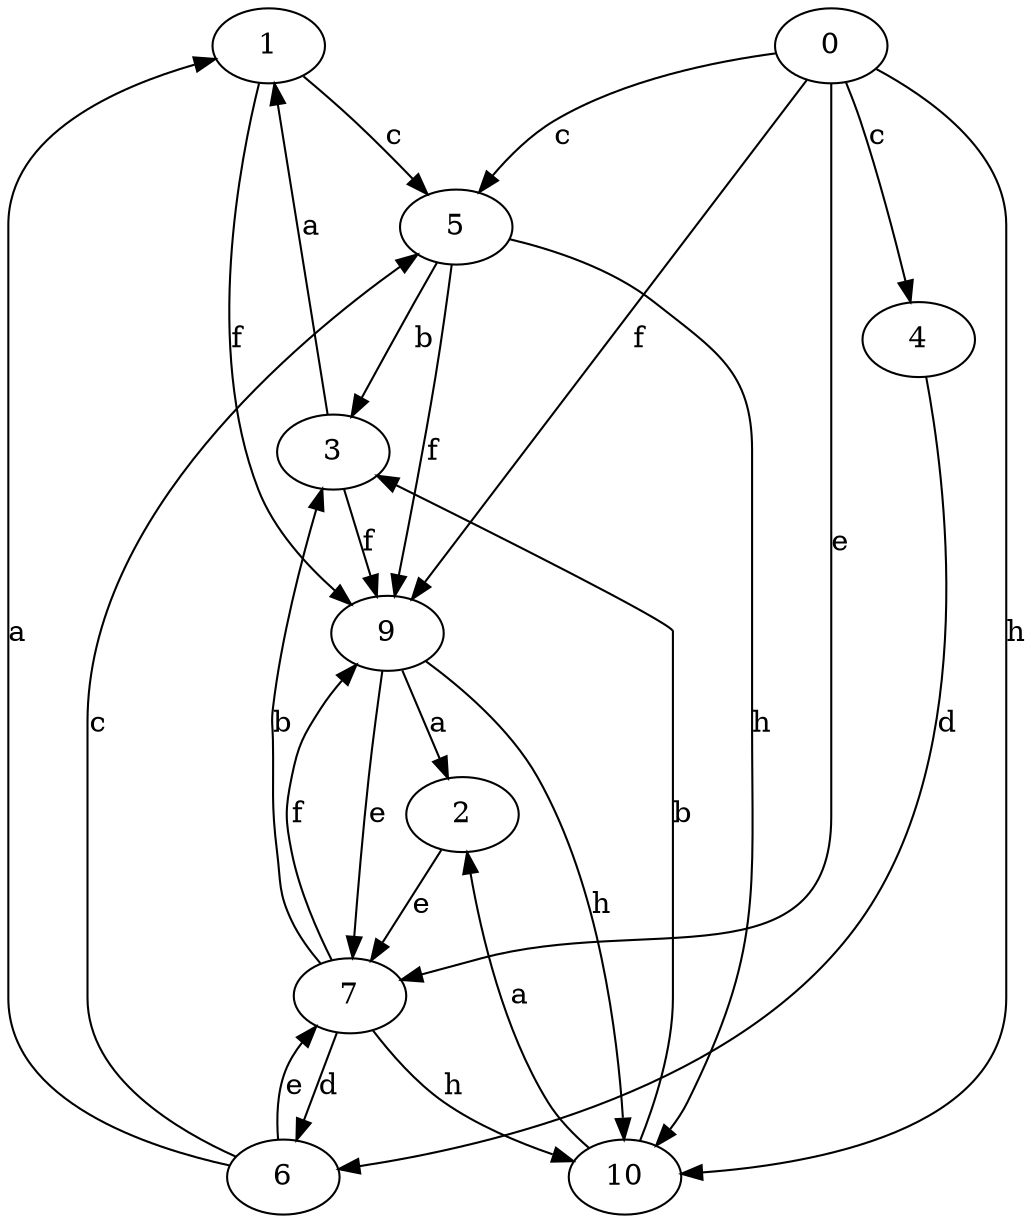 strict digraph  {
1;
2;
3;
4;
5;
6;
7;
0;
9;
10;
1 -> 5  [label=c];
1 -> 9  [label=f];
2 -> 7  [label=e];
3 -> 1  [label=a];
3 -> 9  [label=f];
4 -> 6  [label=d];
5 -> 3  [label=b];
5 -> 9  [label=f];
5 -> 10  [label=h];
6 -> 1  [label=a];
6 -> 5  [label=c];
6 -> 7  [label=e];
7 -> 3  [label=b];
7 -> 6  [label=d];
7 -> 9  [label=f];
7 -> 10  [label=h];
0 -> 4  [label=c];
0 -> 5  [label=c];
0 -> 7  [label=e];
0 -> 9  [label=f];
0 -> 10  [label=h];
9 -> 2  [label=a];
9 -> 7  [label=e];
9 -> 10  [label=h];
10 -> 2  [label=a];
10 -> 3  [label=b];
}
